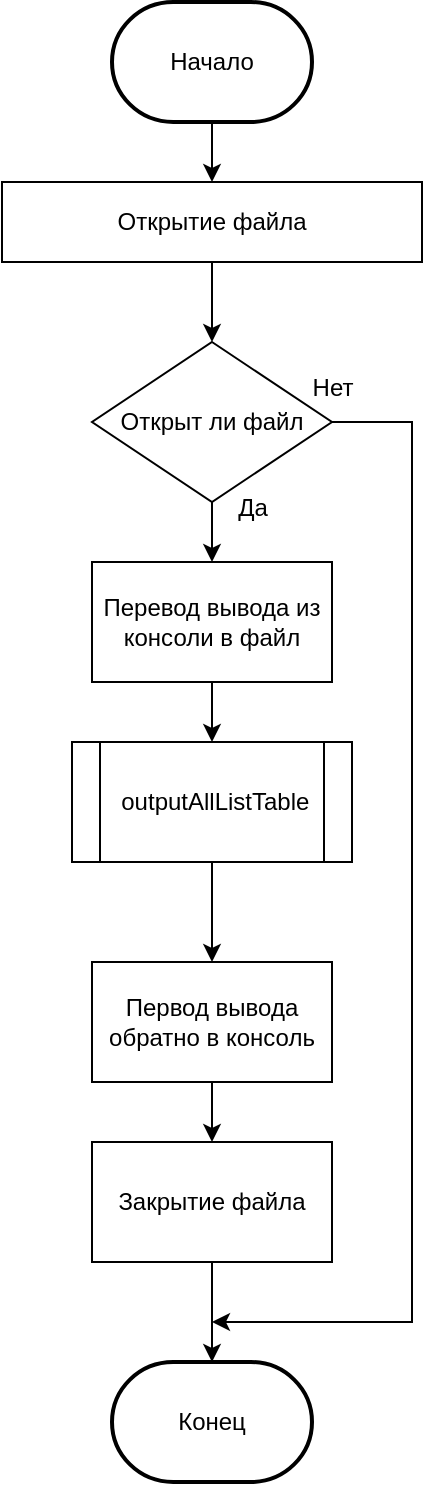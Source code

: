 <mxfile version="22.1.11" type="device">
  <diagram name="Страница — 1" id="Tn2oH62UYknwNyWnfbwY">
    <mxGraphModel dx="1194" dy="792" grid="1" gridSize="10" guides="1" tooltips="1" connect="1" arrows="1" fold="1" page="1" pageScale="1" pageWidth="827" pageHeight="1169" math="0" shadow="0">
      <root>
        <mxCell id="0" />
        <mxCell id="1" parent="0" />
        <mxCell id="wv1f-wLSwTEBplESnluF-4" value="" style="edgeStyle=orthogonalEdgeStyle;rounded=0;orthogonalLoop=1;jettySize=auto;html=1;" edge="1" parent="1" source="wv1f-wLSwTEBplESnluF-1" target="wv1f-wLSwTEBplESnluF-3">
          <mxGeometry relative="1" as="geometry" />
        </mxCell>
        <mxCell id="wv1f-wLSwTEBplESnluF-1" value="Начало" style="strokeWidth=2;html=1;shape=mxgraph.flowchart.terminator;whiteSpace=wrap;" vertex="1" parent="1">
          <mxGeometry x="230" y="70" width="100" height="60" as="geometry" />
        </mxCell>
        <mxCell id="wv1f-wLSwTEBplESnluF-2" value="Конец" style="strokeWidth=2;html=1;shape=mxgraph.flowchart.terminator;whiteSpace=wrap;" vertex="1" parent="1">
          <mxGeometry x="230" y="750" width="100" height="60" as="geometry" />
        </mxCell>
        <mxCell id="wv1f-wLSwTEBplESnluF-7" value="" style="edgeStyle=orthogonalEdgeStyle;rounded=0;orthogonalLoop=1;jettySize=auto;html=1;" edge="1" parent="1" source="wv1f-wLSwTEBplESnluF-3" target="wv1f-wLSwTEBplESnluF-5">
          <mxGeometry relative="1" as="geometry" />
        </mxCell>
        <mxCell id="wv1f-wLSwTEBplESnluF-3" value="Открытие файла" style="rounded=0;whiteSpace=wrap;html=1;" vertex="1" parent="1">
          <mxGeometry x="175" y="160" width="210" height="40" as="geometry" />
        </mxCell>
        <mxCell id="wv1f-wLSwTEBplESnluF-9" value="" style="edgeStyle=orthogonalEdgeStyle;rounded=0;orthogonalLoop=1;jettySize=auto;html=1;" edge="1" parent="1" source="wv1f-wLSwTEBplESnluF-5" target="wv1f-wLSwTEBplESnluF-8">
          <mxGeometry relative="1" as="geometry" />
        </mxCell>
        <mxCell id="wv1f-wLSwTEBplESnluF-5" value="Открыт ли файл" style="rhombus;whiteSpace=wrap;html=1;rounded=0;" vertex="1" parent="1">
          <mxGeometry x="220" y="240" width="120" height="80" as="geometry" />
        </mxCell>
        <mxCell id="wv1f-wLSwTEBplESnluF-11" value="" style="edgeStyle=orthogonalEdgeStyle;rounded=0;orthogonalLoop=1;jettySize=auto;html=1;" edge="1" parent="1" source="wv1f-wLSwTEBplESnluF-8" target="wv1f-wLSwTEBplESnluF-10">
          <mxGeometry relative="1" as="geometry" />
        </mxCell>
        <mxCell id="wv1f-wLSwTEBplESnluF-8" value="Перевод вывода из консоли в файл" style="whiteSpace=wrap;html=1;rounded=0;" vertex="1" parent="1">
          <mxGeometry x="220" y="350" width="120" height="60" as="geometry" />
        </mxCell>
        <mxCell id="wv1f-wLSwTEBplESnluF-13" value="" style="edgeStyle=orthogonalEdgeStyle;rounded=0;orthogonalLoop=1;jettySize=auto;html=1;" edge="1" parent="1" source="wv1f-wLSwTEBplESnluF-10" target="wv1f-wLSwTEBplESnluF-12">
          <mxGeometry relative="1" as="geometry" />
        </mxCell>
        <mxCell id="wv1f-wLSwTEBplESnluF-10" value="&amp;nbsp;outputAllListTable" style="shape=process;whiteSpace=wrap;html=1;backgroundOutline=1;rounded=0;" vertex="1" parent="1">
          <mxGeometry x="210" y="440" width="140" height="60" as="geometry" />
        </mxCell>
        <mxCell id="wv1f-wLSwTEBplESnluF-15" value="" style="edgeStyle=orthogonalEdgeStyle;rounded=0;orthogonalLoop=1;jettySize=auto;html=1;" edge="1" parent="1" source="wv1f-wLSwTEBplESnluF-12" target="wv1f-wLSwTEBplESnluF-14">
          <mxGeometry relative="1" as="geometry" />
        </mxCell>
        <mxCell id="wv1f-wLSwTEBplESnluF-12" value="Первод вывода обратно в консоль" style="whiteSpace=wrap;html=1;rounded=0;" vertex="1" parent="1">
          <mxGeometry x="220" y="550" width="120" height="60" as="geometry" />
        </mxCell>
        <mxCell id="wv1f-wLSwTEBplESnluF-16" value="" style="edgeStyle=orthogonalEdgeStyle;rounded=0;orthogonalLoop=1;jettySize=auto;html=1;" edge="1" parent="1" source="wv1f-wLSwTEBplESnluF-14" target="wv1f-wLSwTEBplESnluF-2">
          <mxGeometry relative="1" as="geometry" />
        </mxCell>
        <mxCell id="wv1f-wLSwTEBplESnluF-14" value="Закрытие файла" style="whiteSpace=wrap;html=1;rounded=0;" vertex="1" parent="1">
          <mxGeometry x="220" y="640" width="120" height="60" as="geometry" />
        </mxCell>
        <mxCell id="wv1f-wLSwTEBplESnluF-17" style="edgeStyle=orthogonalEdgeStyle;rounded=0;orthogonalLoop=1;jettySize=auto;html=1;exitX=1;exitY=0.5;exitDx=0;exitDy=0;" edge="1" parent="1" source="wv1f-wLSwTEBplESnluF-5">
          <mxGeometry relative="1" as="geometry">
            <mxPoint x="280" y="730" as="targetPoint" />
            <Array as="points">
              <mxPoint x="380" y="280" />
              <mxPoint x="380" y="730" />
            </Array>
          </mxGeometry>
        </mxCell>
        <mxCell id="wv1f-wLSwTEBplESnluF-18" value="Нет" style="text;html=1;align=center;verticalAlign=middle;resizable=0;points=[];autosize=1;strokeColor=none;fillColor=none;" vertex="1" parent="1">
          <mxGeometry x="320" y="248" width="40" height="30" as="geometry" />
        </mxCell>
        <mxCell id="wv1f-wLSwTEBplESnluF-19" value="Да" style="text;html=1;align=center;verticalAlign=middle;resizable=0;points=[];autosize=1;strokeColor=none;fillColor=none;" vertex="1" parent="1">
          <mxGeometry x="280" y="308" width="40" height="30" as="geometry" />
        </mxCell>
      </root>
    </mxGraphModel>
  </diagram>
</mxfile>
